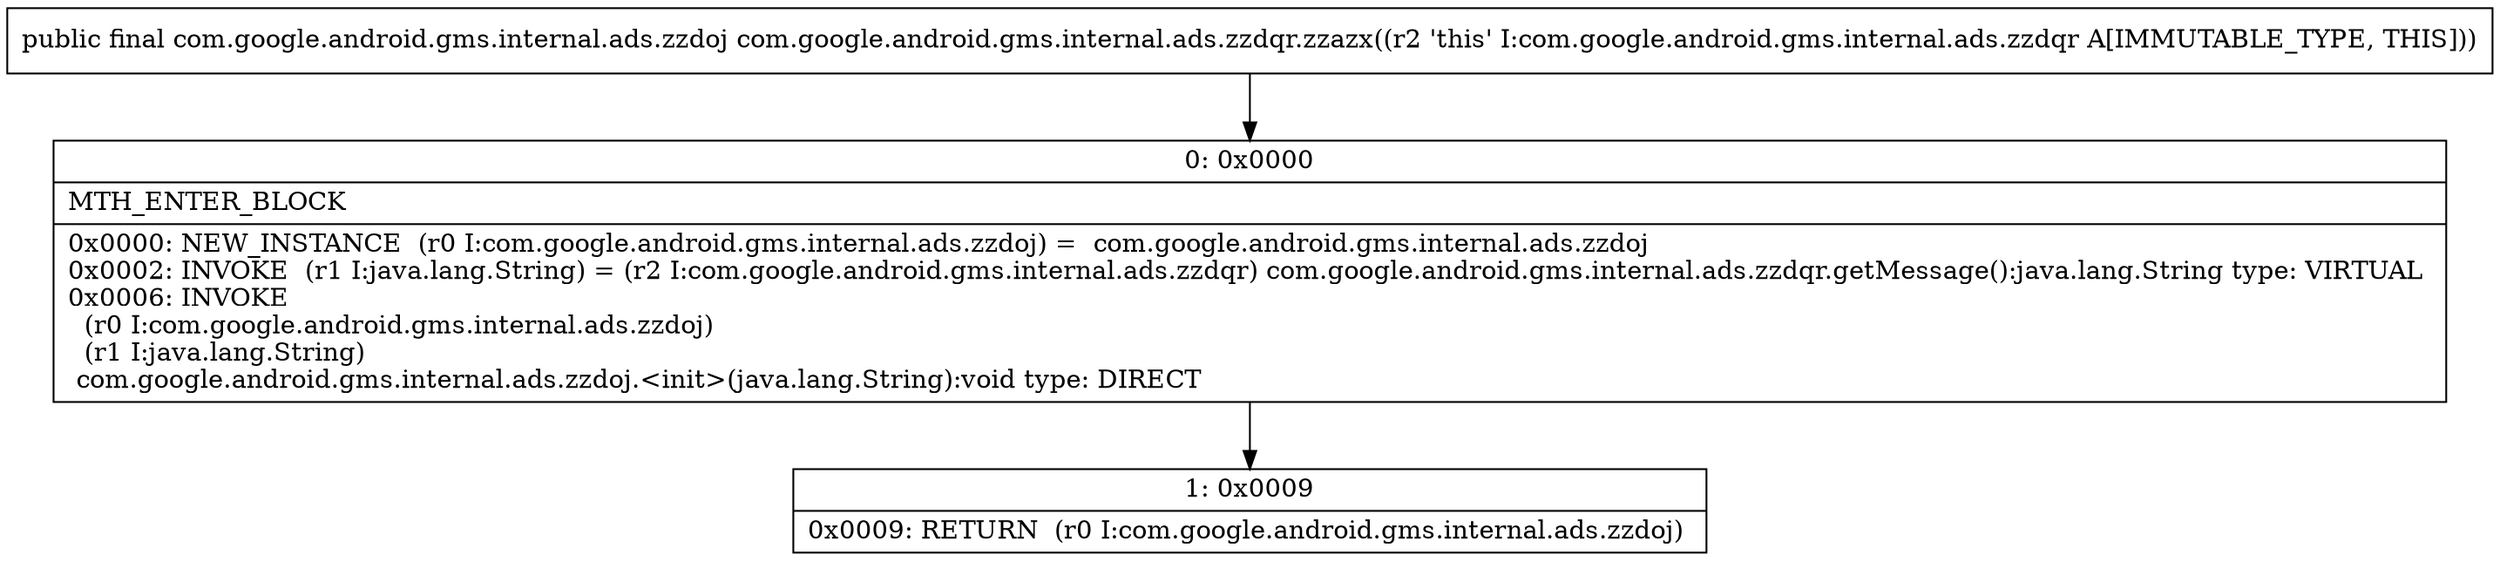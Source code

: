 digraph "CFG forcom.google.android.gms.internal.ads.zzdqr.zzazx()Lcom\/google\/android\/gms\/internal\/ads\/zzdoj;" {
Node_0 [shape=record,label="{0\:\ 0x0000|MTH_ENTER_BLOCK\l|0x0000: NEW_INSTANCE  (r0 I:com.google.android.gms.internal.ads.zzdoj) =  com.google.android.gms.internal.ads.zzdoj \l0x0002: INVOKE  (r1 I:java.lang.String) = (r2 I:com.google.android.gms.internal.ads.zzdqr) com.google.android.gms.internal.ads.zzdqr.getMessage():java.lang.String type: VIRTUAL \l0x0006: INVOKE  \l  (r0 I:com.google.android.gms.internal.ads.zzdoj)\l  (r1 I:java.lang.String)\l com.google.android.gms.internal.ads.zzdoj.\<init\>(java.lang.String):void type: DIRECT \l}"];
Node_1 [shape=record,label="{1\:\ 0x0009|0x0009: RETURN  (r0 I:com.google.android.gms.internal.ads.zzdoj) \l}"];
MethodNode[shape=record,label="{public final com.google.android.gms.internal.ads.zzdoj com.google.android.gms.internal.ads.zzdqr.zzazx((r2 'this' I:com.google.android.gms.internal.ads.zzdqr A[IMMUTABLE_TYPE, THIS])) }"];
MethodNode -> Node_0;
Node_0 -> Node_1;
}


